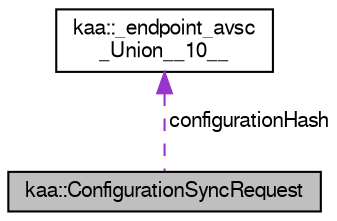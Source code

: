 digraph "kaa::ConfigurationSyncRequest"
{
  bgcolor="transparent";
  edge [fontname="FreeSans",fontsize="10",labelfontname="FreeSans",labelfontsize="10"];
  node [fontname="FreeSans",fontsize="10",shape=record];
  Node1 [label="kaa::ConfigurationSyncRequest",height=0.2,width=0.4,color="black", fillcolor="grey75", style="filled" fontcolor="black"];
  Node2 -> Node1 [dir="back",color="darkorchid3",fontsize="10",style="dashed",label=" configurationHash" ,fontname="FreeSans"];
  Node2 [label="kaa::_endpoint_avsc\l_Union__10__",height=0.2,width=0.4,color="black",URL="$structkaa_1_1__endpoint__avsc__Union____10____.html"];
}
